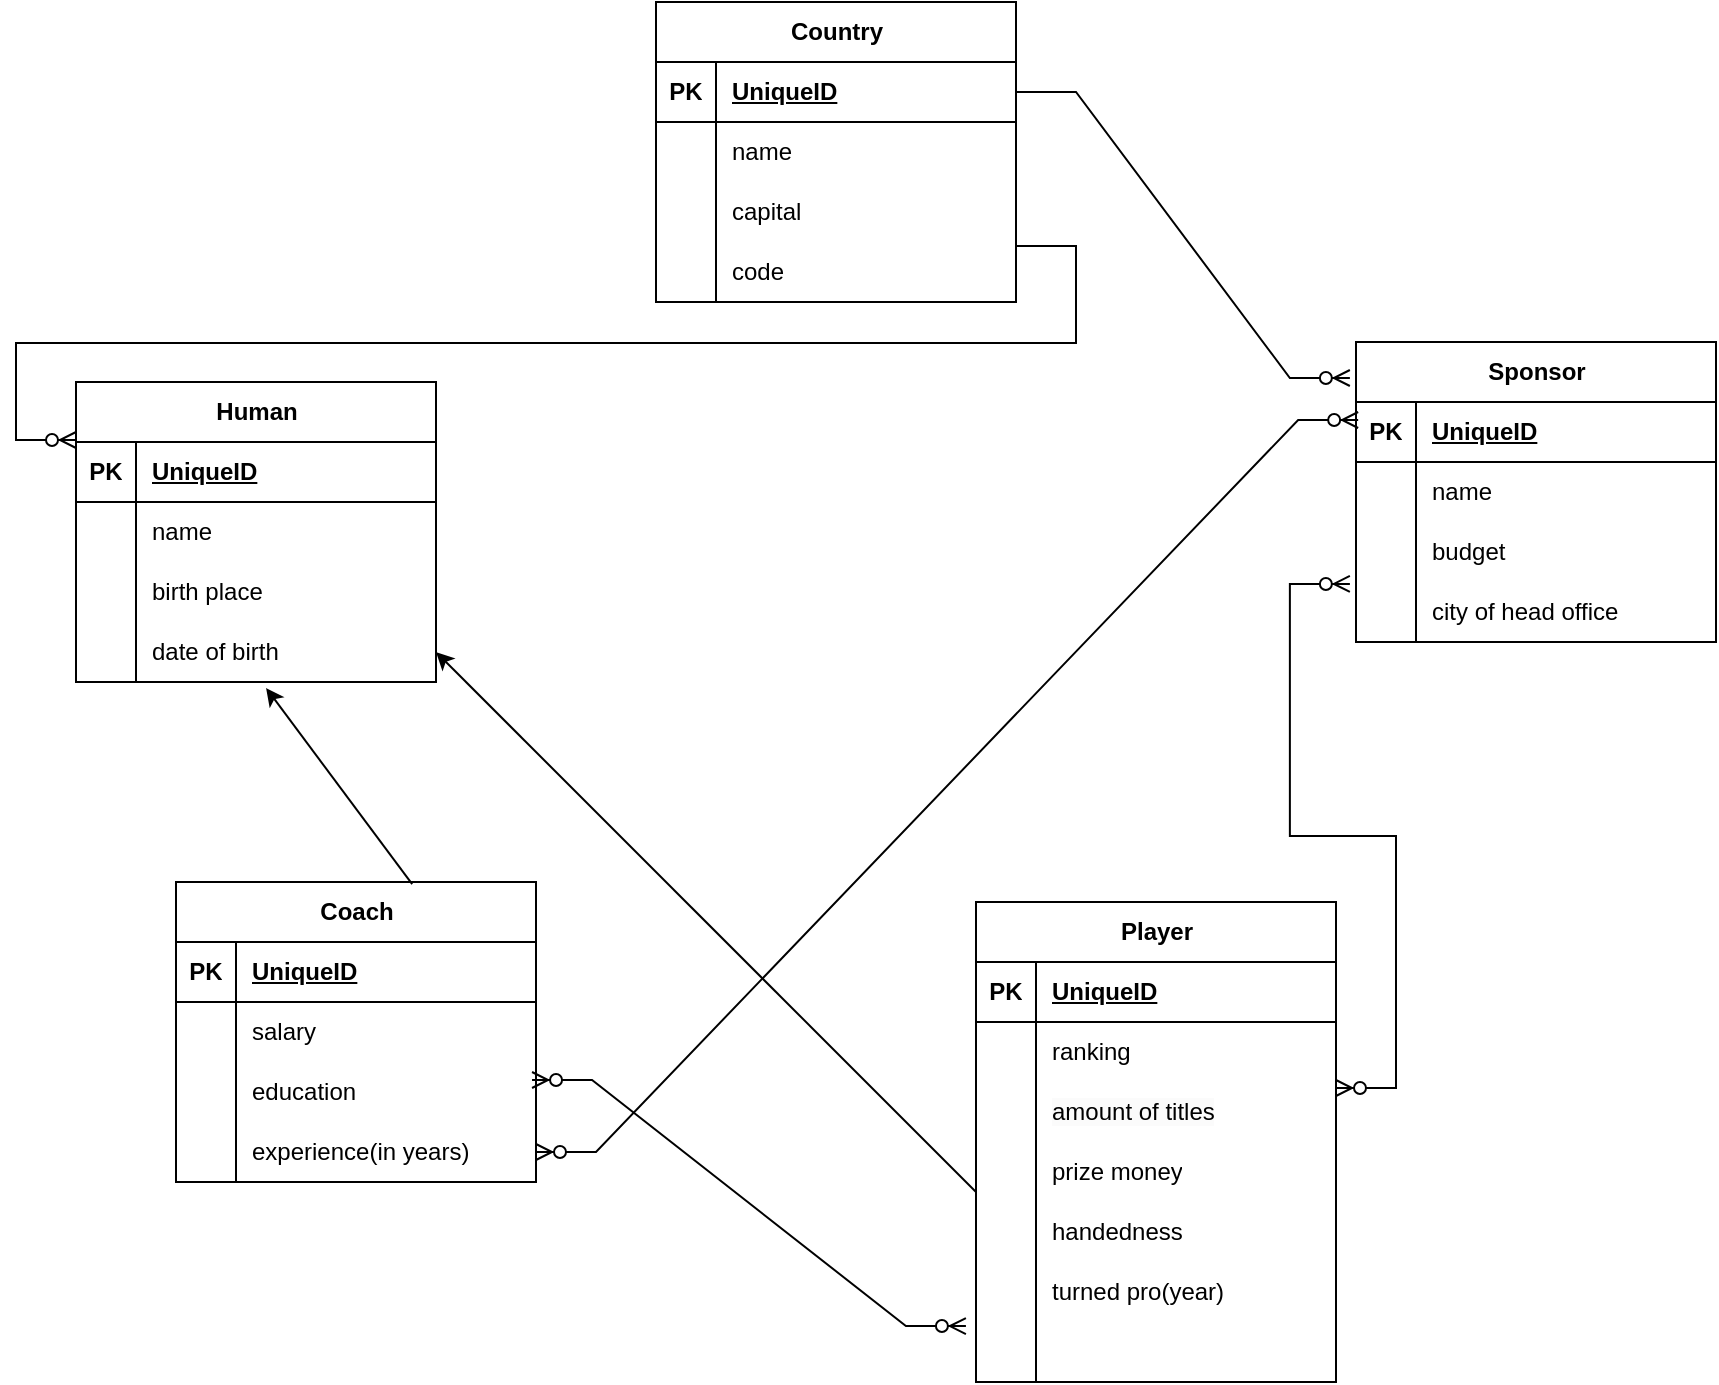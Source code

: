 <mxfile version="24.0.7" type="github">
  <diagram name="Page-1" id="9f46799a-70d6-7492-0946-bef42562c5a5">
    <mxGraphModel dx="1378" dy="793" grid="1" gridSize="10" guides="1" tooltips="1" connect="1" arrows="1" fold="1" page="1" pageScale="1" pageWidth="1100" pageHeight="850" background="none" math="0" shadow="0">
      <root>
        <mxCell id="0" />
        <mxCell id="1" parent="0" />
        <mxCell id="4qlUpdTCpv1cYaZXgLfI-27" value="Player" style="shape=table;startSize=30;container=1;collapsible=1;childLayout=tableLayout;fixedRows=1;rowLines=0;fontStyle=1;align=center;resizeLast=1;html=1;" parent="1" vertex="1">
          <mxGeometry x="560" y="510" width="180" height="240" as="geometry" />
        </mxCell>
        <mxCell id="4qlUpdTCpv1cYaZXgLfI-28" value="" style="shape=tableRow;horizontal=0;startSize=0;swimlaneHead=0;swimlaneBody=0;fillColor=none;collapsible=0;dropTarget=0;points=[[0,0.5],[1,0.5]];portConstraint=eastwest;top=0;left=0;right=0;bottom=1;" parent="4qlUpdTCpv1cYaZXgLfI-27" vertex="1">
          <mxGeometry y="30" width="180" height="30" as="geometry" />
        </mxCell>
        <mxCell id="4qlUpdTCpv1cYaZXgLfI-29" value="PK" style="shape=partialRectangle;connectable=0;fillColor=none;top=0;left=0;bottom=0;right=0;fontStyle=1;overflow=hidden;whiteSpace=wrap;html=1;" parent="4qlUpdTCpv1cYaZXgLfI-28" vertex="1">
          <mxGeometry width="30" height="30" as="geometry">
            <mxRectangle width="30" height="30" as="alternateBounds" />
          </mxGeometry>
        </mxCell>
        <mxCell id="4qlUpdTCpv1cYaZXgLfI-30" value="UniqueID" style="shape=partialRectangle;connectable=0;fillColor=none;top=0;left=0;bottom=0;right=0;align=left;spacingLeft=6;fontStyle=5;overflow=hidden;whiteSpace=wrap;html=1;" parent="4qlUpdTCpv1cYaZXgLfI-28" vertex="1">
          <mxGeometry x="30" width="150" height="30" as="geometry">
            <mxRectangle width="150" height="30" as="alternateBounds" />
          </mxGeometry>
        </mxCell>
        <mxCell id="4qlUpdTCpv1cYaZXgLfI-31" value="" style="shape=tableRow;horizontal=0;startSize=0;swimlaneHead=0;swimlaneBody=0;fillColor=none;collapsible=0;dropTarget=0;points=[[0,0.5],[1,0.5]];portConstraint=eastwest;top=0;left=0;right=0;bottom=0;" parent="4qlUpdTCpv1cYaZXgLfI-27" vertex="1">
          <mxGeometry y="60" width="180" height="30" as="geometry" />
        </mxCell>
        <mxCell id="4qlUpdTCpv1cYaZXgLfI-32" value="" style="shape=partialRectangle;connectable=0;fillColor=none;top=0;left=0;bottom=0;right=0;editable=1;overflow=hidden;whiteSpace=wrap;html=1;" parent="4qlUpdTCpv1cYaZXgLfI-31" vertex="1">
          <mxGeometry width="30" height="30" as="geometry">
            <mxRectangle width="30" height="30" as="alternateBounds" />
          </mxGeometry>
        </mxCell>
        <mxCell id="4qlUpdTCpv1cYaZXgLfI-33" value="ranking" style="shape=partialRectangle;connectable=0;fillColor=none;top=0;left=0;bottom=0;right=0;align=left;spacingLeft=6;overflow=hidden;whiteSpace=wrap;html=1;" parent="4qlUpdTCpv1cYaZXgLfI-31" vertex="1">
          <mxGeometry x="30" width="150" height="30" as="geometry">
            <mxRectangle width="150" height="30" as="alternateBounds" />
          </mxGeometry>
        </mxCell>
        <mxCell id="4qlUpdTCpv1cYaZXgLfI-93" value="" style="shape=tableRow;horizontal=0;startSize=0;swimlaneHead=0;swimlaneBody=0;fillColor=none;collapsible=0;dropTarget=0;points=[[0,0.5],[1,0.5]];portConstraint=eastwest;top=0;left=0;right=0;bottom=0;" parent="4qlUpdTCpv1cYaZXgLfI-27" vertex="1">
          <mxGeometry y="90" width="180" height="30" as="geometry" />
        </mxCell>
        <mxCell id="4qlUpdTCpv1cYaZXgLfI-94" value="" style="shape=partialRectangle;connectable=0;fillColor=none;top=0;left=0;bottom=0;right=0;editable=1;overflow=hidden;whiteSpace=wrap;html=1;" parent="4qlUpdTCpv1cYaZXgLfI-93" vertex="1">
          <mxGeometry width="30" height="30" as="geometry">
            <mxRectangle width="30" height="30" as="alternateBounds" />
          </mxGeometry>
        </mxCell>
        <mxCell id="4qlUpdTCpv1cYaZXgLfI-95" value="&lt;span style=&quot;color: rgb(0, 0, 0); font-family: Helvetica; font-size: 12px; font-style: normal; font-variant-ligatures: normal; font-variant-caps: normal; font-weight: 400; letter-spacing: normal; orphans: 2; text-align: left; text-indent: 0px; text-transform: none; widows: 2; word-spacing: 0px; -webkit-text-stroke-width: 0px; background-color: rgb(251, 251, 251); text-decoration-thickness: initial; text-decoration-style: initial; text-decoration-color: initial; float: none; display: inline !important;&quot;&gt;amount of titles&lt;/span&gt;" style="shape=partialRectangle;connectable=0;fillColor=none;top=0;left=0;bottom=0;right=0;align=left;spacingLeft=6;overflow=hidden;whiteSpace=wrap;html=1;" parent="4qlUpdTCpv1cYaZXgLfI-93" vertex="1">
          <mxGeometry x="30" width="150" height="30" as="geometry">
            <mxRectangle width="150" height="30" as="alternateBounds" />
          </mxGeometry>
        </mxCell>
        <mxCell id="4qlUpdTCpv1cYaZXgLfI-34" value="" style="shape=tableRow;horizontal=0;startSize=0;swimlaneHead=0;swimlaneBody=0;fillColor=none;collapsible=0;dropTarget=0;points=[[0,0.5],[1,0.5]];portConstraint=eastwest;top=0;left=0;right=0;bottom=0;" parent="4qlUpdTCpv1cYaZXgLfI-27" vertex="1">
          <mxGeometry y="120" width="180" height="30" as="geometry" />
        </mxCell>
        <mxCell id="4qlUpdTCpv1cYaZXgLfI-35" value="" style="shape=partialRectangle;connectable=0;fillColor=none;top=0;left=0;bottom=0;right=0;editable=1;overflow=hidden;whiteSpace=wrap;html=1;" parent="4qlUpdTCpv1cYaZXgLfI-34" vertex="1">
          <mxGeometry width="30" height="30" as="geometry">
            <mxRectangle width="30" height="30" as="alternateBounds" />
          </mxGeometry>
        </mxCell>
        <mxCell id="4qlUpdTCpv1cYaZXgLfI-36" value="prize money" style="shape=partialRectangle;connectable=0;fillColor=none;top=0;left=0;bottom=0;right=0;align=left;spacingLeft=6;overflow=hidden;whiteSpace=wrap;html=1;" parent="4qlUpdTCpv1cYaZXgLfI-34" vertex="1">
          <mxGeometry x="30" width="150" height="30" as="geometry">
            <mxRectangle width="150" height="30" as="alternateBounds" />
          </mxGeometry>
        </mxCell>
        <mxCell id="4qlUpdTCpv1cYaZXgLfI-37" value="" style="shape=tableRow;horizontal=0;startSize=0;swimlaneHead=0;swimlaneBody=0;fillColor=none;collapsible=0;dropTarget=0;points=[[0,0.5],[1,0.5]];portConstraint=eastwest;top=0;left=0;right=0;bottom=0;" parent="4qlUpdTCpv1cYaZXgLfI-27" vertex="1">
          <mxGeometry y="150" width="180" height="30" as="geometry" />
        </mxCell>
        <mxCell id="4qlUpdTCpv1cYaZXgLfI-38" value="" style="shape=partialRectangle;connectable=0;fillColor=none;top=0;left=0;bottom=0;right=0;editable=1;overflow=hidden;whiteSpace=wrap;html=1;" parent="4qlUpdTCpv1cYaZXgLfI-37" vertex="1">
          <mxGeometry width="30" height="30" as="geometry">
            <mxRectangle width="30" height="30" as="alternateBounds" />
          </mxGeometry>
        </mxCell>
        <mxCell id="4qlUpdTCpv1cYaZXgLfI-39" value="handedness" style="shape=partialRectangle;connectable=0;fillColor=none;top=0;left=0;bottom=0;right=0;align=left;spacingLeft=6;overflow=hidden;whiteSpace=wrap;html=1;" parent="4qlUpdTCpv1cYaZXgLfI-37" vertex="1">
          <mxGeometry x="30" width="150" height="30" as="geometry">
            <mxRectangle width="150" height="30" as="alternateBounds" />
          </mxGeometry>
        </mxCell>
        <mxCell id="4qlUpdTCpv1cYaZXgLfI-83" value="" style="shape=tableRow;horizontal=0;startSize=0;swimlaneHead=0;swimlaneBody=0;fillColor=none;collapsible=0;dropTarget=0;points=[[0,0.5],[1,0.5]];portConstraint=eastwest;top=0;left=0;right=0;bottom=0;" parent="4qlUpdTCpv1cYaZXgLfI-27" vertex="1">
          <mxGeometry y="180" width="180" height="30" as="geometry" />
        </mxCell>
        <mxCell id="4qlUpdTCpv1cYaZXgLfI-84" value="" style="shape=partialRectangle;connectable=0;fillColor=none;top=0;left=0;bottom=0;right=0;editable=1;overflow=hidden;whiteSpace=wrap;html=1;" parent="4qlUpdTCpv1cYaZXgLfI-83" vertex="1">
          <mxGeometry width="30" height="30" as="geometry">
            <mxRectangle width="30" height="30" as="alternateBounds" />
          </mxGeometry>
        </mxCell>
        <mxCell id="4qlUpdTCpv1cYaZXgLfI-85" value="turned pro(year)" style="shape=partialRectangle;connectable=0;fillColor=none;top=0;left=0;bottom=0;right=0;align=left;spacingLeft=6;overflow=hidden;whiteSpace=wrap;html=1;" parent="4qlUpdTCpv1cYaZXgLfI-83" vertex="1">
          <mxGeometry x="30" width="150" height="30" as="geometry">
            <mxRectangle width="150" height="30" as="alternateBounds" />
          </mxGeometry>
        </mxCell>
        <mxCell id="4qlUpdTCpv1cYaZXgLfI-87" value="" style="shape=tableRow;horizontal=0;startSize=0;swimlaneHead=0;swimlaneBody=0;fillColor=none;collapsible=0;dropTarget=0;points=[[0,0.5],[1,0.5]];portConstraint=eastwest;top=0;left=0;right=0;bottom=0;" parent="4qlUpdTCpv1cYaZXgLfI-27" vertex="1">
          <mxGeometry y="210" width="180" height="30" as="geometry" />
        </mxCell>
        <mxCell id="4qlUpdTCpv1cYaZXgLfI-88" value="" style="shape=partialRectangle;connectable=0;fillColor=none;top=0;left=0;bottom=0;right=0;editable=1;overflow=hidden;whiteSpace=wrap;html=1;" parent="4qlUpdTCpv1cYaZXgLfI-87" vertex="1">
          <mxGeometry width="30" height="30" as="geometry">
            <mxRectangle width="30" height="30" as="alternateBounds" />
          </mxGeometry>
        </mxCell>
        <mxCell id="4qlUpdTCpv1cYaZXgLfI-89" value="" style="shape=partialRectangle;connectable=0;fillColor=none;top=0;left=0;bottom=0;right=0;align=left;spacingLeft=6;overflow=hidden;whiteSpace=wrap;html=1;" parent="4qlUpdTCpv1cYaZXgLfI-87" vertex="1">
          <mxGeometry x="30" width="150" height="30" as="geometry">
            <mxRectangle width="150" height="30" as="alternateBounds" />
          </mxGeometry>
        </mxCell>
        <mxCell id="4qlUpdTCpv1cYaZXgLfI-40" value="Sponsor" style="shape=table;startSize=30;container=1;collapsible=1;childLayout=tableLayout;fixedRows=1;rowLines=0;fontStyle=1;align=center;resizeLast=1;html=1;" parent="1" vertex="1">
          <mxGeometry x="750" y="230" width="180" height="150" as="geometry" />
        </mxCell>
        <mxCell id="4qlUpdTCpv1cYaZXgLfI-41" value="" style="shape=tableRow;horizontal=0;startSize=0;swimlaneHead=0;swimlaneBody=0;fillColor=none;collapsible=0;dropTarget=0;points=[[0,0.5],[1,0.5]];portConstraint=eastwest;top=0;left=0;right=0;bottom=1;" parent="4qlUpdTCpv1cYaZXgLfI-40" vertex="1">
          <mxGeometry y="30" width="180" height="30" as="geometry" />
        </mxCell>
        <mxCell id="4qlUpdTCpv1cYaZXgLfI-42" value="PK" style="shape=partialRectangle;connectable=0;fillColor=none;top=0;left=0;bottom=0;right=0;fontStyle=1;overflow=hidden;whiteSpace=wrap;html=1;" parent="4qlUpdTCpv1cYaZXgLfI-41" vertex="1">
          <mxGeometry width="30" height="30" as="geometry">
            <mxRectangle width="30" height="30" as="alternateBounds" />
          </mxGeometry>
        </mxCell>
        <mxCell id="4qlUpdTCpv1cYaZXgLfI-43" value="UniqueID" style="shape=partialRectangle;connectable=0;fillColor=none;top=0;left=0;bottom=0;right=0;align=left;spacingLeft=6;fontStyle=5;overflow=hidden;whiteSpace=wrap;html=1;" parent="4qlUpdTCpv1cYaZXgLfI-41" vertex="1">
          <mxGeometry x="30" width="150" height="30" as="geometry">
            <mxRectangle width="150" height="30" as="alternateBounds" />
          </mxGeometry>
        </mxCell>
        <mxCell id="4qlUpdTCpv1cYaZXgLfI-44" value="" style="shape=tableRow;horizontal=0;startSize=0;swimlaneHead=0;swimlaneBody=0;fillColor=none;collapsible=0;dropTarget=0;points=[[0,0.5],[1,0.5]];portConstraint=eastwest;top=0;left=0;right=0;bottom=0;" parent="4qlUpdTCpv1cYaZXgLfI-40" vertex="1">
          <mxGeometry y="60" width="180" height="30" as="geometry" />
        </mxCell>
        <mxCell id="4qlUpdTCpv1cYaZXgLfI-45" value="" style="shape=partialRectangle;connectable=0;fillColor=none;top=0;left=0;bottom=0;right=0;editable=1;overflow=hidden;whiteSpace=wrap;html=1;" parent="4qlUpdTCpv1cYaZXgLfI-44" vertex="1">
          <mxGeometry width="30" height="30" as="geometry">
            <mxRectangle width="30" height="30" as="alternateBounds" />
          </mxGeometry>
        </mxCell>
        <mxCell id="4qlUpdTCpv1cYaZXgLfI-46" value="name" style="shape=partialRectangle;connectable=0;fillColor=none;top=0;left=0;bottom=0;right=0;align=left;spacingLeft=6;overflow=hidden;whiteSpace=wrap;html=1;" parent="4qlUpdTCpv1cYaZXgLfI-44" vertex="1">
          <mxGeometry x="30" width="150" height="30" as="geometry">
            <mxRectangle width="150" height="30" as="alternateBounds" />
          </mxGeometry>
        </mxCell>
        <mxCell id="4qlUpdTCpv1cYaZXgLfI-47" value="" style="shape=tableRow;horizontal=0;startSize=0;swimlaneHead=0;swimlaneBody=0;fillColor=none;collapsible=0;dropTarget=0;points=[[0,0.5],[1,0.5]];portConstraint=eastwest;top=0;left=0;right=0;bottom=0;" parent="4qlUpdTCpv1cYaZXgLfI-40" vertex="1">
          <mxGeometry y="90" width="180" height="30" as="geometry" />
        </mxCell>
        <mxCell id="4qlUpdTCpv1cYaZXgLfI-48" value="" style="shape=partialRectangle;connectable=0;fillColor=none;top=0;left=0;bottom=0;right=0;editable=1;overflow=hidden;whiteSpace=wrap;html=1;" parent="4qlUpdTCpv1cYaZXgLfI-47" vertex="1">
          <mxGeometry width="30" height="30" as="geometry">
            <mxRectangle width="30" height="30" as="alternateBounds" />
          </mxGeometry>
        </mxCell>
        <mxCell id="4qlUpdTCpv1cYaZXgLfI-49" value="budget" style="shape=partialRectangle;connectable=0;fillColor=none;top=0;left=0;bottom=0;right=0;align=left;spacingLeft=6;overflow=hidden;whiteSpace=wrap;html=1;" parent="4qlUpdTCpv1cYaZXgLfI-47" vertex="1">
          <mxGeometry x="30" width="150" height="30" as="geometry">
            <mxRectangle width="150" height="30" as="alternateBounds" />
          </mxGeometry>
        </mxCell>
        <mxCell id="4qlUpdTCpv1cYaZXgLfI-50" value="" style="shape=tableRow;horizontal=0;startSize=0;swimlaneHead=0;swimlaneBody=0;fillColor=none;collapsible=0;dropTarget=0;points=[[0,0.5],[1,0.5]];portConstraint=eastwest;top=0;left=0;right=0;bottom=0;" parent="4qlUpdTCpv1cYaZXgLfI-40" vertex="1">
          <mxGeometry y="120" width="180" height="30" as="geometry" />
        </mxCell>
        <mxCell id="4qlUpdTCpv1cYaZXgLfI-51" value="" style="shape=partialRectangle;connectable=0;fillColor=none;top=0;left=0;bottom=0;right=0;editable=1;overflow=hidden;whiteSpace=wrap;html=1;" parent="4qlUpdTCpv1cYaZXgLfI-50" vertex="1">
          <mxGeometry width="30" height="30" as="geometry">
            <mxRectangle width="30" height="30" as="alternateBounds" />
          </mxGeometry>
        </mxCell>
        <mxCell id="4qlUpdTCpv1cYaZXgLfI-52" value="city of head office" style="shape=partialRectangle;connectable=0;fillColor=none;top=0;left=0;bottom=0;right=0;align=left;spacingLeft=6;overflow=hidden;whiteSpace=wrap;html=1;" parent="4qlUpdTCpv1cYaZXgLfI-50" vertex="1">
          <mxGeometry x="30" width="150" height="30" as="geometry">
            <mxRectangle width="150" height="30" as="alternateBounds" />
          </mxGeometry>
        </mxCell>
        <mxCell id="4qlUpdTCpv1cYaZXgLfI-53" value="Coach" style="shape=table;startSize=30;container=1;collapsible=1;childLayout=tableLayout;fixedRows=1;rowLines=0;fontStyle=1;align=center;resizeLast=1;html=1;" parent="1" vertex="1">
          <mxGeometry x="160" y="500" width="180" height="150" as="geometry" />
        </mxCell>
        <mxCell id="4qlUpdTCpv1cYaZXgLfI-54" value="" style="shape=tableRow;horizontal=0;startSize=0;swimlaneHead=0;swimlaneBody=0;fillColor=none;collapsible=0;dropTarget=0;points=[[0,0.5],[1,0.5]];portConstraint=eastwest;top=0;left=0;right=0;bottom=1;" parent="4qlUpdTCpv1cYaZXgLfI-53" vertex="1">
          <mxGeometry y="30" width="180" height="30" as="geometry" />
        </mxCell>
        <mxCell id="4qlUpdTCpv1cYaZXgLfI-55" value="PK" style="shape=partialRectangle;connectable=0;fillColor=none;top=0;left=0;bottom=0;right=0;fontStyle=1;overflow=hidden;whiteSpace=wrap;html=1;" parent="4qlUpdTCpv1cYaZXgLfI-54" vertex="1">
          <mxGeometry width="30" height="30" as="geometry">
            <mxRectangle width="30" height="30" as="alternateBounds" />
          </mxGeometry>
        </mxCell>
        <mxCell id="4qlUpdTCpv1cYaZXgLfI-56" value="UniqueID" style="shape=partialRectangle;connectable=0;fillColor=none;top=0;left=0;bottom=0;right=0;align=left;spacingLeft=6;fontStyle=5;overflow=hidden;whiteSpace=wrap;html=1;" parent="4qlUpdTCpv1cYaZXgLfI-54" vertex="1">
          <mxGeometry x="30" width="150" height="30" as="geometry">
            <mxRectangle width="150" height="30" as="alternateBounds" />
          </mxGeometry>
        </mxCell>
        <mxCell id="4qlUpdTCpv1cYaZXgLfI-57" value="" style="shape=tableRow;horizontal=0;startSize=0;swimlaneHead=0;swimlaneBody=0;fillColor=none;collapsible=0;dropTarget=0;points=[[0,0.5],[1,0.5]];portConstraint=eastwest;top=0;left=0;right=0;bottom=0;" parent="4qlUpdTCpv1cYaZXgLfI-53" vertex="1">
          <mxGeometry y="60" width="180" height="30" as="geometry" />
        </mxCell>
        <mxCell id="4qlUpdTCpv1cYaZXgLfI-58" value="" style="shape=partialRectangle;connectable=0;fillColor=none;top=0;left=0;bottom=0;right=0;editable=1;overflow=hidden;whiteSpace=wrap;html=1;" parent="4qlUpdTCpv1cYaZXgLfI-57" vertex="1">
          <mxGeometry width="30" height="30" as="geometry">
            <mxRectangle width="30" height="30" as="alternateBounds" />
          </mxGeometry>
        </mxCell>
        <mxCell id="4qlUpdTCpv1cYaZXgLfI-59" value="salary" style="shape=partialRectangle;connectable=0;fillColor=none;top=0;left=0;bottom=0;right=0;align=left;spacingLeft=6;overflow=hidden;whiteSpace=wrap;html=1;" parent="4qlUpdTCpv1cYaZXgLfI-57" vertex="1">
          <mxGeometry x="30" width="150" height="30" as="geometry">
            <mxRectangle width="150" height="30" as="alternateBounds" />
          </mxGeometry>
        </mxCell>
        <mxCell id="4qlUpdTCpv1cYaZXgLfI-60" value="" style="shape=tableRow;horizontal=0;startSize=0;swimlaneHead=0;swimlaneBody=0;fillColor=none;collapsible=0;dropTarget=0;points=[[0,0.5],[1,0.5]];portConstraint=eastwest;top=0;left=0;right=0;bottom=0;" parent="4qlUpdTCpv1cYaZXgLfI-53" vertex="1">
          <mxGeometry y="90" width="180" height="30" as="geometry" />
        </mxCell>
        <mxCell id="4qlUpdTCpv1cYaZXgLfI-61" value="" style="shape=partialRectangle;connectable=0;fillColor=none;top=0;left=0;bottom=0;right=0;editable=1;overflow=hidden;whiteSpace=wrap;html=1;" parent="4qlUpdTCpv1cYaZXgLfI-60" vertex="1">
          <mxGeometry width="30" height="30" as="geometry">
            <mxRectangle width="30" height="30" as="alternateBounds" />
          </mxGeometry>
        </mxCell>
        <mxCell id="4qlUpdTCpv1cYaZXgLfI-62" value="education" style="shape=partialRectangle;connectable=0;fillColor=none;top=0;left=0;bottom=0;right=0;align=left;spacingLeft=6;overflow=hidden;whiteSpace=wrap;html=1;" parent="4qlUpdTCpv1cYaZXgLfI-60" vertex="1">
          <mxGeometry x="30" width="150" height="30" as="geometry">
            <mxRectangle width="150" height="30" as="alternateBounds" />
          </mxGeometry>
        </mxCell>
        <mxCell id="4qlUpdTCpv1cYaZXgLfI-63" value="" style="shape=tableRow;horizontal=0;startSize=0;swimlaneHead=0;swimlaneBody=0;fillColor=none;collapsible=0;dropTarget=0;points=[[0,0.5],[1,0.5]];portConstraint=eastwest;top=0;left=0;right=0;bottom=0;" parent="4qlUpdTCpv1cYaZXgLfI-53" vertex="1">
          <mxGeometry y="120" width="180" height="30" as="geometry" />
        </mxCell>
        <mxCell id="4qlUpdTCpv1cYaZXgLfI-64" value="" style="shape=partialRectangle;connectable=0;fillColor=none;top=0;left=0;bottom=0;right=0;editable=1;overflow=hidden;whiteSpace=wrap;html=1;" parent="4qlUpdTCpv1cYaZXgLfI-63" vertex="1">
          <mxGeometry width="30" height="30" as="geometry">
            <mxRectangle width="30" height="30" as="alternateBounds" />
          </mxGeometry>
        </mxCell>
        <mxCell id="4qlUpdTCpv1cYaZXgLfI-65" value="experience(in years)" style="shape=partialRectangle;connectable=0;fillColor=none;top=0;left=0;bottom=0;right=0;align=left;spacingLeft=6;overflow=hidden;whiteSpace=wrap;html=1;" parent="4qlUpdTCpv1cYaZXgLfI-63" vertex="1">
          <mxGeometry x="30" width="150" height="30" as="geometry">
            <mxRectangle width="150" height="30" as="alternateBounds" />
          </mxGeometry>
        </mxCell>
        <mxCell id="4qlUpdTCpv1cYaZXgLfI-66" value="Human" style="shape=table;startSize=30;container=1;collapsible=1;childLayout=tableLayout;fixedRows=1;rowLines=0;fontStyle=1;align=center;resizeLast=1;html=1;" parent="1" vertex="1">
          <mxGeometry x="110" y="250" width="180" height="150" as="geometry" />
        </mxCell>
        <mxCell id="4qlUpdTCpv1cYaZXgLfI-67" value="" style="shape=tableRow;horizontal=0;startSize=0;swimlaneHead=0;swimlaneBody=0;fillColor=none;collapsible=0;dropTarget=0;points=[[0,0.5],[1,0.5]];portConstraint=eastwest;top=0;left=0;right=0;bottom=1;" parent="4qlUpdTCpv1cYaZXgLfI-66" vertex="1">
          <mxGeometry y="30" width="180" height="30" as="geometry" />
        </mxCell>
        <mxCell id="4qlUpdTCpv1cYaZXgLfI-68" value="PK" style="shape=partialRectangle;connectable=0;fillColor=none;top=0;left=0;bottom=0;right=0;fontStyle=1;overflow=hidden;whiteSpace=wrap;html=1;" parent="4qlUpdTCpv1cYaZXgLfI-67" vertex="1">
          <mxGeometry width="30" height="30" as="geometry">
            <mxRectangle width="30" height="30" as="alternateBounds" />
          </mxGeometry>
        </mxCell>
        <mxCell id="4qlUpdTCpv1cYaZXgLfI-69" value="UniqueID" style="shape=partialRectangle;connectable=0;fillColor=none;top=0;left=0;bottom=0;right=0;align=left;spacingLeft=6;fontStyle=5;overflow=hidden;whiteSpace=wrap;html=1;" parent="4qlUpdTCpv1cYaZXgLfI-67" vertex="1">
          <mxGeometry x="30" width="150" height="30" as="geometry">
            <mxRectangle width="150" height="30" as="alternateBounds" />
          </mxGeometry>
        </mxCell>
        <mxCell id="4qlUpdTCpv1cYaZXgLfI-70" value="" style="shape=tableRow;horizontal=0;startSize=0;swimlaneHead=0;swimlaneBody=0;fillColor=none;collapsible=0;dropTarget=0;points=[[0,0.5],[1,0.5]];portConstraint=eastwest;top=0;left=0;right=0;bottom=0;" parent="4qlUpdTCpv1cYaZXgLfI-66" vertex="1">
          <mxGeometry y="60" width="180" height="30" as="geometry" />
        </mxCell>
        <mxCell id="4qlUpdTCpv1cYaZXgLfI-71" value="" style="shape=partialRectangle;connectable=0;fillColor=none;top=0;left=0;bottom=0;right=0;editable=1;overflow=hidden;whiteSpace=wrap;html=1;" parent="4qlUpdTCpv1cYaZXgLfI-70" vertex="1">
          <mxGeometry width="30" height="30" as="geometry">
            <mxRectangle width="30" height="30" as="alternateBounds" />
          </mxGeometry>
        </mxCell>
        <mxCell id="4qlUpdTCpv1cYaZXgLfI-72" value="name" style="shape=partialRectangle;connectable=0;fillColor=none;top=0;left=0;bottom=0;right=0;align=left;spacingLeft=6;overflow=hidden;whiteSpace=wrap;html=1;" parent="4qlUpdTCpv1cYaZXgLfI-70" vertex="1">
          <mxGeometry x="30" width="150" height="30" as="geometry">
            <mxRectangle width="150" height="30" as="alternateBounds" />
          </mxGeometry>
        </mxCell>
        <mxCell id="4qlUpdTCpv1cYaZXgLfI-73" value="" style="shape=tableRow;horizontal=0;startSize=0;swimlaneHead=0;swimlaneBody=0;fillColor=none;collapsible=0;dropTarget=0;points=[[0,0.5],[1,0.5]];portConstraint=eastwest;top=0;left=0;right=0;bottom=0;" parent="4qlUpdTCpv1cYaZXgLfI-66" vertex="1">
          <mxGeometry y="90" width="180" height="30" as="geometry" />
        </mxCell>
        <mxCell id="4qlUpdTCpv1cYaZXgLfI-74" value="" style="shape=partialRectangle;connectable=0;fillColor=none;top=0;left=0;bottom=0;right=0;editable=1;overflow=hidden;whiteSpace=wrap;html=1;" parent="4qlUpdTCpv1cYaZXgLfI-73" vertex="1">
          <mxGeometry width="30" height="30" as="geometry">
            <mxRectangle width="30" height="30" as="alternateBounds" />
          </mxGeometry>
        </mxCell>
        <mxCell id="4qlUpdTCpv1cYaZXgLfI-75" value="birth place" style="shape=partialRectangle;connectable=0;fillColor=none;top=0;left=0;bottom=0;right=0;align=left;spacingLeft=6;overflow=hidden;whiteSpace=wrap;html=1;" parent="4qlUpdTCpv1cYaZXgLfI-73" vertex="1">
          <mxGeometry x="30" width="150" height="30" as="geometry">
            <mxRectangle width="150" height="30" as="alternateBounds" />
          </mxGeometry>
        </mxCell>
        <mxCell id="4qlUpdTCpv1cYaZXgLfI-76" value="" style="shape=tableRow;horizontal=0;startSize=0;swimlaneHead=0;swimlaneBody=0;fillColor=none;collapsible=0;dropTarget=0;points=[[0,0.5],[1,0.5]];portConstraint=eastwest;top=0;left=0;right=0;bottom=0;" parent="4qlUpdTCpv1cYaZXgLfI-66" vertex="1">
          <mxGeometry y="120" width="180" height="30" as="geometry" />
        </mxCell>
        <mxCell id="4qlUpdTCpv1cYaZXgLfI-77" value="" style="shape=partialRectangle;connectable=0;fillColor=none;top=0;left=0;bottom=0;right=0;editable=1;overflow=hidden;whiteSpace=wrap;html=1;" parent="4qlUpdTCpv1cYaZXgLfI-76" vertex="1">
          <mxGeometry width="30" height="30" as="geometry">
            <mxRectangle width="30" height="30" as="alternateBounds" />
          </mxGeometry>
        </mxCell>
        <mxCell id="4qlUpdTCpv1cYaZXgLfI-78" value="date of birth" style="shape=partialRectangle;connectable=0;fillColor=none;top=0;left=0;bottom=0;right=0;align=left;spacingLeft=6;overflow=hidden;whiteSpace=wrap;html=1;" parent="4qlUpdTCpv1cYaZXgLfI-76" vertex="1">
          <mxGeometry x="30" width="150" height="30" as="geometry">
            <mxRectangle width="150" height="30" as="alternateBounds" />
          </mxGeometry>
        </mxCell>
        <mxCell id="4qlUpdTCpv1cYaZXgLfI-14" value="Country" style="shape=table;startSize=30;container=1;collapsible=1;childLayout=tableLayout;fixedRows=1;rowLines=0;fontStyle=1;align=center;resizeLast=1;html=1;" parent="1" vertex="1">
          <mxGeometry x="400" y="60" width="180" height="150" as="geometry" />
        </mxCell>
        <mxCell id="4qlUpdTCpv1cYaZXgLfI-15" value="" style="shape=tableRow;horizontal=0;startSize=0;swimlaneHead=0;swimlaneBody=0;fillColor=none;collapsible=0;dropTarget=0;points=[[0,0.5],[1,0.5]];portConstraint=eastwest;top=0;left=0;right=0;bottom=1;" parent="4qlUpdTCpv1cYaZXgLfI-14" vertex="1">
          <mxGeometry y="30" width="180" height="30" as="geometry" />
        </mxCell>
        <mxCell id="4qlUpdTCpv1cYaZXgLfI-16" value="PK" style="shape=partialRectangle;connectable=0;fillColor=none;top=0;left=0;bottom=0;right=0;fontStyle=1;overflow=hidden;whiteSpace=wrap;html=1;" parent="4qlUpdTCpv1cYaZXgLfI-15" vertex="1">
          <mxGeometry width="30" height="30" as="geometry">
            <mxRectangle width="30" height="30" as="alternateBounds" />
          </mxGeometry>
        </mxCell>
        <mxCell id="4qlUpdTCpv1cYaZXgLfI-17" value="UniqueID" style="shape=partialRectangle;connectable=0;fillColor=none;top=0;left=0;bottom=0;right=0;align=left;spacingLeft=6;fontStyle=5;overflow=hidden;whiteSpace=wrap;html=1;" parent="4qlUpdTCpv1cYaZXgLfI-15" vertex="1">
          <mxGeometry x="30" width="150" height="30" as="geometry">
            <mxRectangle width="150" height="30" as="alternateBounds" />
          </mxGeometry>
        </mxCell>
        <mxCell id="4qlUpdTCpv1cYaZXgLfI-18" value="" style="shape=tableRow;horizontal=0;startSize=0;swimlaneHead=0;swimlaneBody=0;fillColor=none;collapsible=0;dropTarget=0;points=[[0,0.5],[1,0.5]];portConstraint=eastwest;top=0;left=0;right=0;bottom=0;" parent="4qlUpdTCpv1cYaZXgLfI-14" vertex="1">
          <mxGeometry y="60" width="180" height="30" as="geometry" />
        </mxCell>
        <mxCell id="4qlUpdTCpv1cYaZXgLfI-19" value="" style="shape=partialRectangle;connectable=0;fillColor=none;top=0;left=0;bottom=0;right=0;editable=1;overflow=hidden;whiteSpace=wrap;html=1;" parent="4qlUpdTCpv1cYaZXgLfI-18" vertex="1">
          <mxGeometry width="30" height="30" as="geometry">
            <mxRectangle width="30" height="30" as="alternateBounds" />
          </mxGeometry>
        </mxCell>
        <mxCell id="4qlUpdTCpv1cYaZXgLfI-20" value="name" style="shape=partialRectangle;connectable=0;fillColor=none;top=0;left=0;bottom=0;right=0;align=left;spacingLeft=6;overflow=hidden;whiteSpace=wrap;html=1;" parent="4qlUpdTCpv1cYaZXgLfI-18" vertex="1">
          <mxGeometry x="30" width="150" height="30" as="geometry">
            <mxRectangle width="150" height="30" as="alternateBounds" />
          </mxGeometry>
        </mxCell>
        <mxCell id="4qlUpdTCpv1cYaZXgLfI-21" value="" style="shape=tableRow;horizontal=0;startSize=0;swimlaneHead=0;swimlaneBody=0;fillColor=none;collapsible=0;dropTarget=0;points=[[0,0.5],[1,0.5]];portConstraint=eastwest;top=0;left=0;right=0;bottom=0;" parent="4qlUpdTCpv1cYaZXgLfI-14" vertex="1">
          <mxGeometry y="90" width="180" height="30" as="geometry" />
        </mxCell>
        <mxCell id="4qlUpdTCpv1cYaZXgLfI-22" value="" style="shape=partialRectangle;connectable=0;fillColor=none;top=0;left=0;bottom=0;right=0;editable=1;overflow=hidden;whiteSpace=wrap;html=1;" parent="4qlUpdTCpv1cYaZXgLfI-21" vertex="1">
          <mxGeometry width="30" height="30" as="geometry">
            <mxRectangle width="30" height="30" as="alternateBounds" />
          </mxGeometry>
        </mxCell>
        <mxCell id="4qlUpdTCpv1cYaZXgLfI-23" value="capital" style="shape=partialRectangle;connectable=0;fillColor=none;top=0;left=0;bottom=0;right=0;align=left;spacingLeft=6;overflow=hidden;whiteSpace=wrap;html=1;" parent="4qlUpdTCpv1cYaZXgLfI-21" vertex="1">
          <mxGeometry x="30" width="150" height="30" as="geometry">
            <mxRectangle width="150" height="30" as="alternateBounds" />
          </mxGeometry>
        </mxCell>
        <mxCell id="4qlUpdTCpv1cYaZXgLfI-24" value="" style="shape=tableRow;horizontal=0;startSize=0;swimlaneHead=0;swimlaneBody=0;fillColor=none;collapsible=0;dropTarget=0;points=[[0,0.5],[1,0.5]];portConstraint=eastwest;top=0;left=0;right=0;bottom=0;" parent="4qlUpdTCpv1cYaZXgLfI-14" vertex="1">
          <mxGeometry y="120" width="180" height="30" as="geometry" />
        </mxCell>
        <mxCell id="4qlUpdTCpv1cYaZXgLfI-25" value="" style="shape=partialRectangle;connectable=0;fillColor=none;top=0;left=0;bottom=0;right=0;editable=1;overflow=hidden;whiteSpace=wrap;html=1;" parent="4qlUpdTCpv1cYaZXgLfI-24" vertex="1">
          <mxGeometry width="30" height="30" as="geometry">
            <mxRectangle width="30" height="30" as="alternateBounds" />
          </mxGeometry>
        </mxCell>
        <mxCell id="4qlUpdTCpv1cYaZXgLfI-26" value="code" style="shape=partialRectangle;connectable=0;fillColor=none;top=0;left=0;bottom=0;right=0;align=left;spacingLeft=6;overflow=hidden;whiteSpace=wrap;html=1;" parent="4qlUpdTCpv1cYaZXgLfI-24" vertex="1">
          <mxGeometry x="30" width="150" height="30" as="geometry">
            <mxRectangle width="150" height="30" as="alternateBounds" />
          </mxGeometry>
        </mxCell>
        <mxCell id="4qlUpdTCpv1cYaZXgLfI-90" value="" style="endArrow=classic;html=1;rounded=0;exitX=0.656;exitY=0.007;exitDx=0;exitDy=0;exitPerimeter=0;entryX=0.528;entryY=1.1;entryDx=0;entryDy=0;entryPerimeter=0;" parent="1" source="4qlUpdTCpv1cYaZXgLfI-53" target="4qlUpdTCpv1cYaZXgLfI-76" edge="1">
          <mxGeometry width="50" height="50" relative="1" as="geometry">
            <mxPoint x="520" y="480" as="sourcePoint" />
            <mxPoint x="570" y="430" as="targetPoint" />
          </mxGeometry>
        </mxCell>
        <mxCell id="4qlUpdTCpv1cYaZXgLfI-91" value="" style="endArrow=classic;html=1;rounded=0;entryX=1;entryY=0.5;entryDx=0;entryDy=0;exitX=0;exitY=-0.167;exitDx=0;exitDy=0;exitPerimeter=0;" parent="1" source="4qlUpdTCpv1cYaZXgLfI-37" target="4qlUpdTCpv1cYaZXgLfI-76" edge="1">
          <mxGeometry width="50" height="50" relative="1" as="geometry">
            <mxPoint x="520" y="480" as="sourcePoint" />
            <mxPoint x="570" y="430" as="targetPoint" />
          </mxGeometry>
        </mxCell>
        <mxCell id="4qlUpdTCpv1cYaZXgLfI-96" value="" style="edgeStyle=entityRelationEdgeStyle;fontSize=12;html=1;endArrow=ERzeroToMany;endFill=1;rounded=0;exitX=1;exitY=0.5;exitDx=0;exitDy=0;entryX=-0.017;entryY=0.12;entryDx=0;entryDy=0;entryPerimeter=0;" parent="1" source="4qlUpdTCpv1cYaZXgLfI-15" target="4qlUpdTCpv1cYaZXgLfI-40" edge="1">
          <mxGeometry width="100" height="100" relative="1" as="geometry">
            <mxPoint x="500" y="510" as="sourcePoint" />
            <mxPoint x="600" y="410" as="targetPoint" />
          </mxGeometry>
        </mxCell>
        <mxCell id="4qlUpdTCpv1cYaZXgLfI-97" value="" style="edgeStyle=entityRelationEdgeStyle;fontSize=12;html=1;endArrow=ERzeroToMany;endFill=1;rounded=0;exitX=1;exitY=0.067;exitDx=0;exitDy=0;exitPerimeter=0;" parent="1" source="4qlUpdTCpv1cYaZXgLfI-24" edge="1">
          <mxGeometry width="100" height="100" relative="1" as="geometry">
            <mxPoint x="396.94" y="90" as="sourcePoint" />
            <mxPoint x="110" y="279" as="targetPoint" />
            <Array as="points">
              <mxPoint x="410" y="159" />
              <mxPoint x="200" y="169" />
              <mxPoint x="240" y="200" />
              <mxPoint x="250" y="200" />
              <mxPoint x="250" y="210" />
            </Array>
          </mxGeometry>
        </mxCell>
        <mxCell id="4qlUpdTCpv1cYaZXgLfI-98" value="" style="edgeStyle=entityRelationEdgeStyle;fontSize=12;html=1;endArrow=ERzeroToMany;endFill=1;startArrow=ERzeroToMany;rounded=0;exitX=0.989;exitY=0.3;exitDx=0;exitDy=0;exitPerimeter=0;entryX=-0.028;entryY=0.067;entryDx=0;entryDy=0;entryPerimeter=0;" parent="1" source="4qlUpdTCpv1cYaZXgLfI-60" target="4qlUpdTCpv1cYaZXgLfI-87" edge="1">
          <mxGeometry width="100" height="100" relative="1" as="geometry">
            <mxPoint x="500" y="510" as="sourcePoint" />
            <mxPoint x="600" y="410" as="targetPoint" />
            <Array as="points">
              <mxPoint x="390" y="610" />
              <mxPoint x="470" y="620" />
            </Array>
          </mxGeometry>
        </mxCell>
        <mxCell id="4qlUpdTCpv1cYaZXgLfI-101" value="" style="edgeStyle=entityRelationEdgeStyle;fontSize=12;html=1;endArrow=ERzeroToMany;endFill=1;startArrow=ERzeroToMany;rounded=0;exitX=1;exitY=0.5;exitDx=0;exitDy=0;entryX=0.006;entryY=0.3;entryDx=0;entryDy=0;entryPerimeter=0;" parent="1" source="4qlUpdTCpv1cYaZXgLfI-63" target="4qlUpdTCpv1cYaZXgLfI-41" edge="1">
          <mxGeometry width="100" height="100" relative="1" as="geometry">
            <mxPoint x="500" y="510" as="sourcePoint" />
            <mxPoint x="600" y="410" as="targetPoint" />
            <Array as="points">
              <mxPoint x="1010" y="620" />
              <mxPoint x="1010" y="510" />
            </Array>
          </mxGeometry>
        </mxCell>
        <mxCell id="ONYxVZwWPcYMbpyWqikZ-1" value="" style="edgeStyle=entityRelationEdgeStyle;fontSize=12;html=1;endArrow=ERzeroToMany;endFill=1;startArrow=ERzeroToMany;rounded=0;exitX=1;exitY=0.1;exitDx=0;exitDy=0;entryX=-0.017;entryY=0.033;entryDx=0;entryDy=0;entryPerimeter=0;exitPerimeter=0;" edge="1" parent="1" source="4qlUpdTCpv1cYaZXgLfI-93" target="4qlUpdTCpv1cYaZXgLfI-50">
          <mxGeometry width="100" height="100" relative="1" as="geometry">
            <mxPoint x="840" y="530" as="sourcePoint" />
            <mxPoint x="1251" y="164" as="targetPoint" />
            <Array as="points">
              <mxPoint x="1510" y="515" />
              <mxPoint x="1510" y="405" />
              <mxPoint x="1110" y="270" />
              <mxPoint x="1210" y="180" />
              <mxPoint x="830" y="380" />
            </Array>
          </mxGeometry>
        </mxCell>
      </root>
    </mxGraphModel>
  </diagram>
</mxfile>
